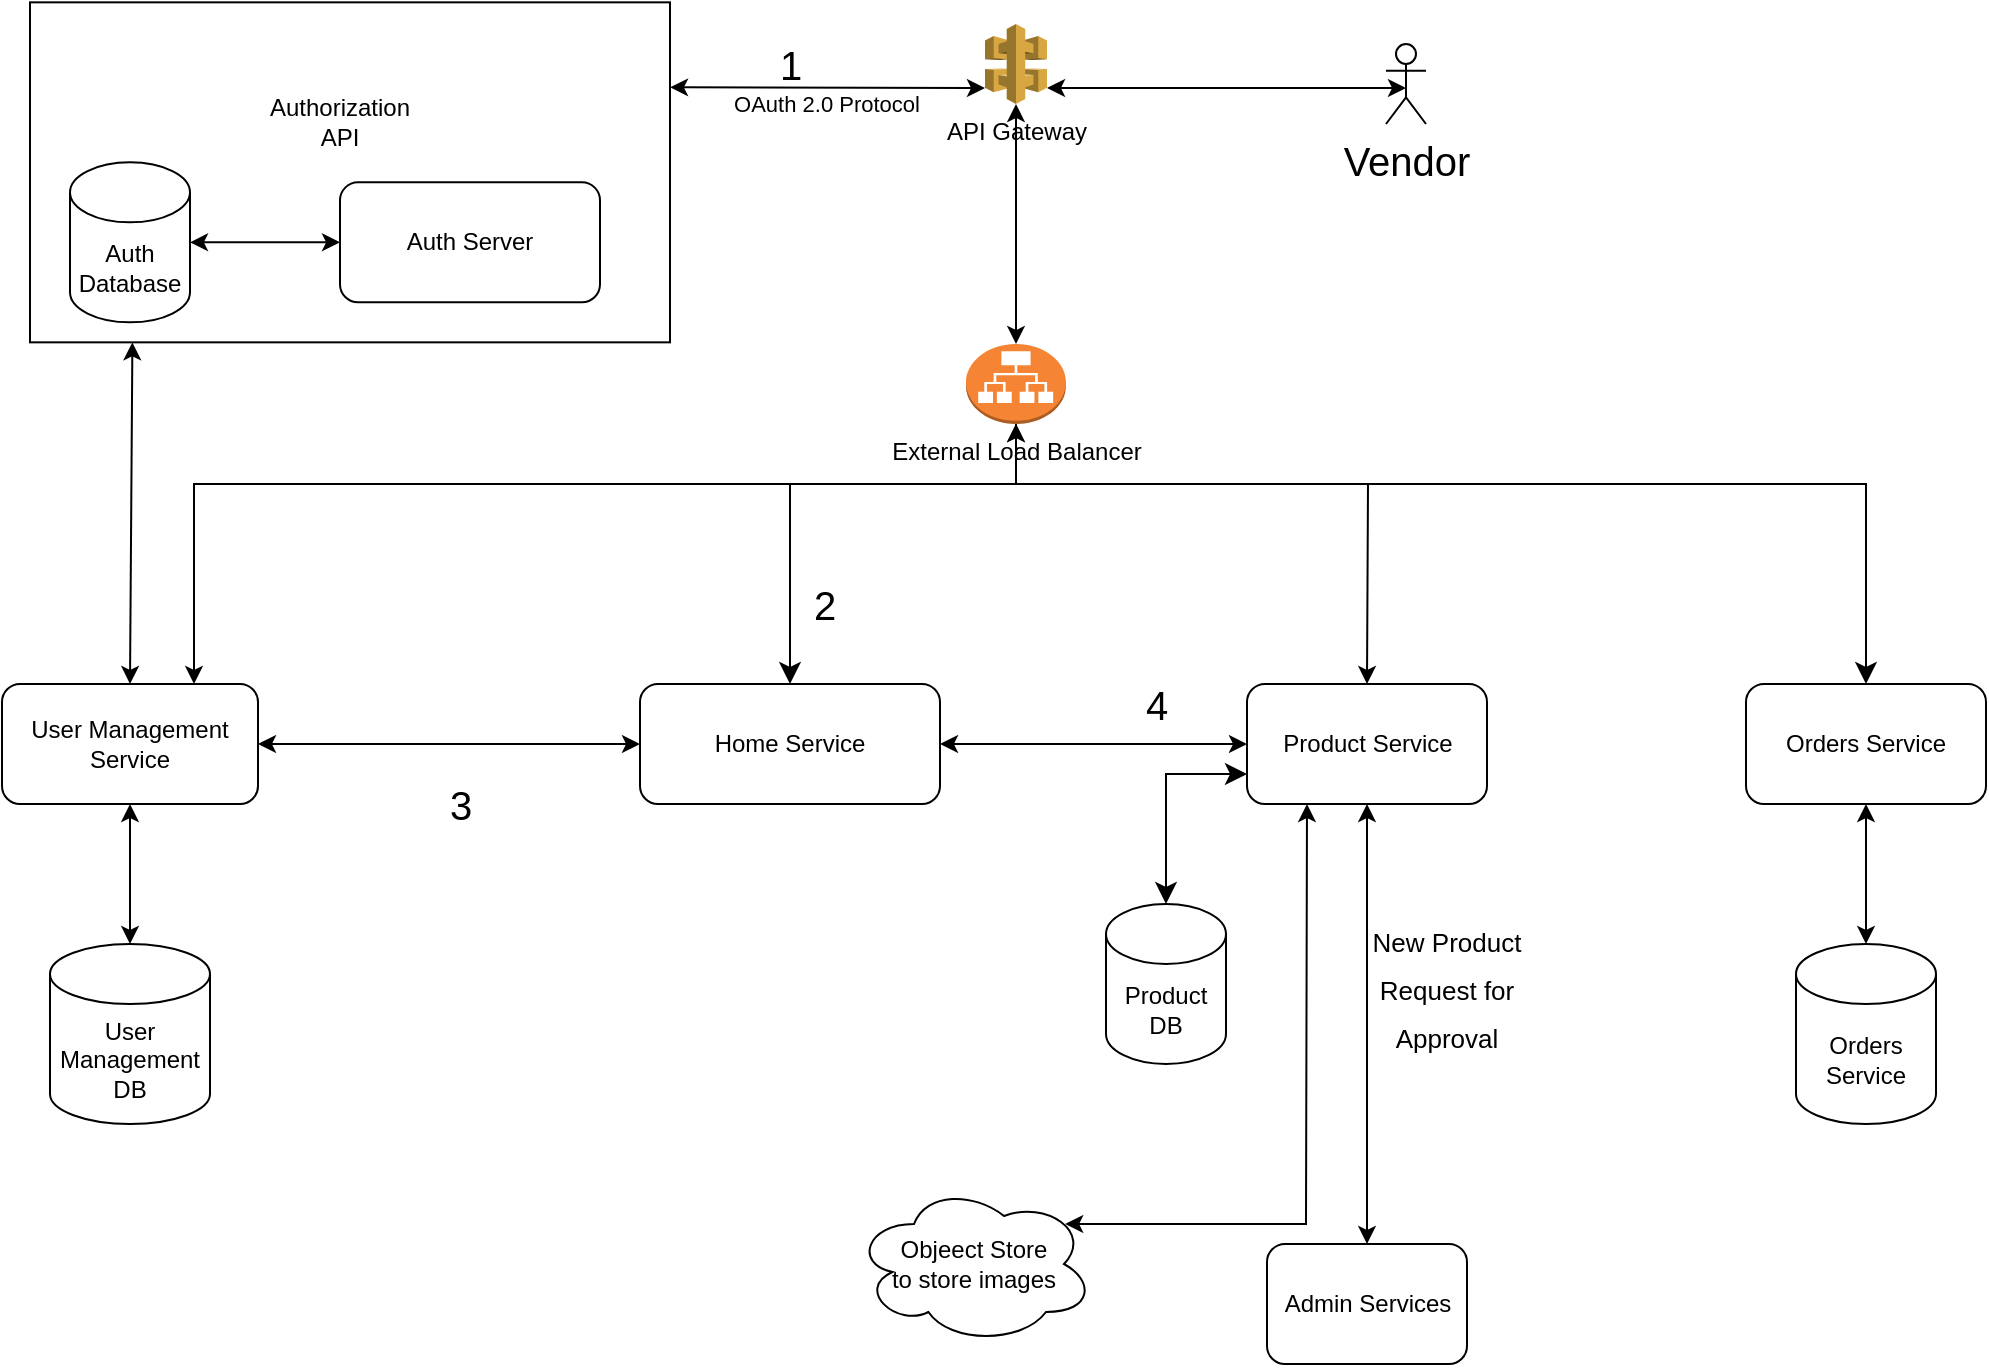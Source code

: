 <mxfile version="20.8.18" type="github">
  <diagram name="Page-1" id="ps08dPj5dGrnnc5y3g5E">
    <mxGraphModel dx="2190" dy="737" grid="1" gridSize="10" guides="1" tooltips="1" connect="1" arrows="1" fold="1" page="1" pageScale="1" pageWidth="827" pageHeight="1169" math="0" shadow="0">
      <root>
        <mxCell id="0" />
        <mxCell id="1" parent="0" />
        <mxCell id="uiOAnpISdboVVLNnuANx-1" value="" style="rounded=0;whiteSpace=wrap;html=1;points=[[0,0,0,0,0],[0,0.25,0,0,0],[0,0.5,0,0,0],[0,0.75,0,0,0],[0,1,0,0,0],[0.25,0,0,0,0],[0.25,1,0,0,0],[0.5,0,0,0,0],[0.5,1,0,0,0],[0.75,0,0,0,0],[0.75,1,0,0,0],[1,0,0,0,0],[1,0.25,0,0,0],[1,0.5,0,0,0],[1,0.75,0,0,0],[1,1,0,0,0]];" parent="1" vertex="1">
          <mxGeometry x="-238" y="149.17" width="320" height="170" as="geometry" />
        </mxCell>
        <mxCell id="uiOAnpISdboVVLNnuANx-3" value="External Load Balancer" style="outlineConnect=0;dashed=0;verticalLabelPosition=bottom;verticalAlign=top;align=center;html=1;shape=mxgraph.aws3.application_load_balancer;fillColor=#F58534;gradientColor=none;" parent="1" vertex="1">
          <mxGeometry x="230" y="320" width="50" height="40" as="geometry" />
        </mxCell>
        <mxCell id="uiOAnpISdboVVLNnuANx-4" value="" style="endArrow=classic;startArrow=classic;html=1;rounded=0;entryX=0.5;entryY=1;entryDx=0;entryDy=0;entryPerimeter=0;exitX=0.5;exitY=0;exitDx=0;exitDy=0;exitPerimeter=0;" parent="1" source="uiOAnpISdboVVLNnuANx-3" target="uiOAnpISdboVVLNnuANx-2" edge="1">
          <mxGeometry width="50" height="50" relative="1" as="geometry">
            <mxPoint x="302" y="320" as="sourcePoint" />
            <mxPoint x="352" y="270" as="targetPoint" />
          </mxGeometry>
        </mxCell>
        <mxCell id="uiOAnpISdboVVLNnuANx-8" value="User Management Service" style="rounded=1;whiteSpace=wrap;html=1;" parent="1" vertex="1">
          <mxGeometry x="-252" y="490" width="128" height="60" as="geometry" />
        </mxCell>
        <mxCell id="uiOAnpISdboVVLNnuANx-9" value="Product Service" style="rounded=1;whiteSpace=wrap;html=1;" parent="1" vertex="1">
          <mxGeometry x="370.5" y="490" width="120" height="60" as="geometry" />
        </mxCell>
        <mxCell id="uiOAnpISdboVVLNnuANx-11" value="Orders Service" style="rounded=1;whiteSpace=wrap;html=1;" parent="1" vertex="1">
          <mxGeometry x="620" y="490" width="120" height="60" as="geometry" />
        </mxCell>
        <mxCell id="uiOAnpISdboVVLNnuANx-25" value="User Management DB" style="shape=cylinder3;whiteSpace=wrap;html=1;boundedLbl=1;backgroundOutline=1;size=15;" parent="1" vertex="1">
          <mxGeometry x="-228" y="620" width="80" height="90" as="geometry" />
        </mxCell>
        <mxCell id="uiOAnpISdboVVLNnuANx-30" value="Auth Database" style="shape=cylinder3;whiteSpace=wrap;html=1;boundedLbl=1;backgroundOutline=1;size=15;" parent="1" vertex="1">
          <mxGeometry x="-218" y="229.17" width="60" height="80" as="geometry" />
        </mxCell>
        <mxCell id="uiOAnpISdboVVLNnuANx-31" value="" style="endArrow=classic;startArrow=classic;html=1;rounded=0;exitX=1;exitY=0.5;exitDx=0;exitDy=0;exitPerimeter=0;entryX=0;entryY=0.5;entryDx=0;entryDy=0;" parent="1" source="uiOAnpISdboVVLNnuANx-30" target="uiOAnpISdboVVLNnuANx-32" edge="1">
          <mxGeometry width="50" height="50" relative="1" as="geometry">
            <mxPoint x="652" y="279.17" as="sourcePoint" />
            <mxPoint x="702" y="229.17" as="targetPoint" />
            <Array as="points">
              <mxPoint x="-158" y="269.17" />
            </Array>
          </mxGeometry>
        </mxCell>
        <mxCell id="uiOAnpISdboVVLNnuANx-32" value="Auth Server" style="rounded=1;whiteSpace=wrap;html=1;" parent="1" vertex="1">
          <mxGeometry x="-83" y="239.17" width="130" height="60" as="geometry" />
        </mxCell>
        <mxCell id="uiOAnpISdboVVLNnuANx-34" value="Orders Service" style="shape=cylinder3;whiteSpace=wrap;html=1;boundedLbl=1;backgroundOutline=1;size=15;" parent="1" vertex="1">
          <mxGeometry x="645" y="620" width="70" height="90" as="geometry" />
        </mxCell>
        <mxCell id="uiOAnpISdboVVLNnuANx-35" value="" style="endArrow=classic;startArrow=classic;html=1;rounded=0;entryX=0.5;entryY=1;entryDx=0;entryDy=0;exitX=0.5;exitY=0;exitDx=0;exitDy=0;exitPerimeter=0;" parent="1" source="uiOAnpISdboVVLNnuANx-34" target="uiOAnpISdboVVLNnuANx-11" edge="1">
          <mxGeometry width="50" height="50" relative="1" as="geometry">
            <mxPoint x="610" y="500" as="sourcePoint" />
            <mxPoint x="660" y="450" as="targetPoint" />
          </mxGeometry>
        </mxCell>
        <mxCell id="uiOAnpISdboVVLNnuANx-36" value="" style="edgeStyle=segmentEdgeStyle;endArrow=classic;html=1;curved=0;rounded=0;endSize=8;startSize=8;sourcePerimeterSpacing=0;targetPerimeterSpacing=0;exitX=0.5;exitY=1;exitDx=0;exitDy=0;exitPerimeter=0;entryX=0.5;entryY=0;entryDx=0;entryDy=0;" parent="1" source="uiOAnpISdboVVLNnuANx-3" target="uiOAnpISdboVVLNnuANx-11" edge="1">
          <mxGeometry width="100" relative="1" as="geometry">
            <mxPoint x="947" y="260" as="sourcePoint" />
            <mxPoint x="1047" y="300" as="targetPoint" />
            <Array as="points">
              <mxPoint x="255" y="390" />
              <mxPoint x="680" y="390" />
            </Array>
          </mxGeometry>
        </mxCell>
        <mxCell id="uiOAnpISdboVVLNnuANx-37" value="" style="endArrow=classic;startArrow=classic;html=1;rounded=0;entryX=0.5;entryY=1;entryDx=0;entryDy=0;entryPerimeter=0;exitX=0.5;exitY=0;exitDx=0;exitDy=0;" parent="1" source="uiOAnpISdboVVLNnuANx-9" target="uiOAnpISdboVVLNnuANx-3" edge="1">
          <mxGeometry width="50" height="50" relative="1" as="geometry">
            <mxPoint x="467" y="490" as="sourcePoint" />
            <mxPoint x="517" y="440" as="targetPoint" />
            <Array as="points">
              <mxPoint x="431" y="390" />
              <mxPoint x="255" y="390" />
            </Array>
          </mxGeometry>
        </mxCell>
        <mxCell id="uiOAnpISdboVVLNnuANx-41" value="" style="endArrow=classic;startArrow=classic;html=1;rounded=0;exitX=0.5;exitY=0;exitDx=0;exitDy=0;exitPerimeter=0;entryX=0.5;entryY=1;entryDx=0;entryDy=0;" parent="1" source="uiOAnpISdboVVLNnuANx-25" target="uiOAnpISdboVVLNnuANx-8" edge="1">
          <mxGeometry width="50" height="50" relative="1" as="geometry">
            <mxPoint x="732" y="530" as="sourcePoint" />
            <mxPoint x="782" y="480" as="targetPoint" />
          </mxGeometry>
        </mxCell>
        <mxCell id="uiOAnpISdboVVLNnuANx-45" value="Authorization API" style="text;html=1;strokeColor=none;fillColor=none;align=center;verticalAlign=middle;whiteSpace=wrap;rounded=0;" parent="1" vertex="1">
          <mxGeometry x="-113" y="194.17" width="60" height="30" as="geometry" />
        </mxCell>
        <mxCell id="uiOAnpISdboVVLNnuANx-46" value="Product DB" style="shape=cylinder3;whiteSpace=wrap;html=1;boundedLbl=1;backgroundOutline=1;size=15;" parent="1" vertex="1">
          <mxGeometry x="300" y="600" width="60" height="80" as="geometry" />
        </mxCell>
        <mxCell id="uiOAnpISdboVVLNnuANx-47" value="" style="edgeStyle=none;orthogonalLoop=1;jettySize=auto;html=1;endArrow=classic;startArrow=classic;endSize=8;startSize=8;rounded=0;entryX=0;entryY=0.75;entryDx=0;entryDy=0;exitX=0.5;exitY=0;exitDx=0;exitDy=0;exitPerimeter=0;" parent="1" source="uiOAnpISdboVVLNnuANx-46" target="uiOAnpISdboVVLNnuANx-9" edge="1">
          <mxGeometry width="100" relative="1" as="geometry">
            <mxPoint x="497" y="970" as="sourcePoint" />
            <mxPoint x="597" y="970" as="targetPoint" />
            <Array as="points">
              <mxPoint x="330" y="535" />
            </Array>
          </mxGeometry>
        </mxCell>
        <mxCell id="uiOAnpISdboVVLNnuANx-49" style="edgeStyle=orthogonalEdgeStyle;rounded=0;orthogonalLoop=1;jettySize=auto;html=1;exitX=0.5;exitY=1;exitDx=0;exitDy=0;exitPerimeter=0;" parent="1" source="uiOAnpISdboVVLNnuANx-1" target="uiOAnpISdboVVLNnuANx-1" edge="1">
          <mxGeometry relative="1" as="geometry" />
        </mxCell>
        <mxCell id="uiOAnpISdboVVLNnuANx-50" value="Home Service" style="rounded=1;whiteSpace=wrap;html=1;" parent="1" vertex="1">
          <mxGeometry x="67" y="490" width="150" height="60" as="geometry" />
        </mxCell>
        <mxCell id="uiOAnpISdboVVLNnuANx-51" value="" style="endArrow=classic;startArrow=classic;html=1;rounded=0;exitX=1;exitY=0.5;exitDx=0;exitDy=0;entryX=0;entryY=0.5;entryDx=0;entryDy=0;" parent="1" source="uiOAnpISdboVVLNnuANx-50" target="uiOAnpISdboVVLNnuANx-9" edge="1">
          <mxGeometry width="50" height="50" relative="1" as="geometry">
            <mxPoint x="407" y="590" as="sourcePoint" />
            <mxPoint x="457" y="540" as="targetPoint" />
          </mxGeometry>
        </mxCell>
        <mxCell id="uiOAnpISdboVVLNnuANx-52" value="2" style="text;html=1;align=center;verticalAlign=middle;resizable=0;points=[];autosize=1;strokeColor=none;fillColor=none;strokeWidth=1;fontSize=20;" parent="1" vertex="1">
          <mxGeometry x="144" y="430" width="30" height="40" as="geometry" />
        </mxCell>
        <mxCell id="uiOAnpISdboVVLNnuANx-53" value="3" style="text;html=1;align=center;verticalAlign=middle;resizable=0;points=[];autosize=1;strokeColor=none;fillColor=none;strokeWidth=1;fontSize=20;" parent="1" vertex="1">
          <mxGeometry x="-38" y="530" width="30" height="40" as="geometry" />
        </mxCell>
        <mxCell id="uiOAnpISdboVVLNnuANx-55" value="4" style="text;html=1;align=center;verticalAlign=middle;resizable=0;points=[];autosize=1;strokeColor=none;fillColor=none;strokeWidth=1;fontSize=20;" parent="1" vertex="1">
          <mxGeometry x="310" y="480" width="30" height="40" as="geometry" />
        </mxCell>
        <mxCell id="uiOAnpISdboVVLNnuANx-59" value="Vendor" style="shape=umlActor;verticalLabelPosition=bottom;verticalAlign=top;html=1;outlineConnect=0;strokeWidth=1;fontSize=20;" parent="1" vertex="1">
          <mxGeometry x="440" y="170" width="20" height="40" as="geometry" />
        </mxCell>
        <mxCell id="uiOAnpISdboVVLNnuANx-61" value="" style="endArrow=classic;startArrow=classic;html=1;rounded=0;fontSize=20;exitX=1;exitY=0.5;exitDx=0;exitDy=0;entryX=0;entryY=0.5;entryDx=0;entryDy=0;" parent="1" source="uiOAnpISdboVVLNnuANx-8" target="uiOAnpISdboVVLNnuANx-50" edge="1">
          <mxGeometry width="50" height="50" relative="1" as="geometry">
            <mxPoint x="472" y="550" as="sourcePoint" />
            <mxPoint x="-78" y="520" as="targetPoint" />
          </mxGeometry>
        </mxCell>
        <mxCell id="uiOAnpISdboVVLNnuANx-62" value="" style="endArrow=classic;startArrow=classic;html=1;rounded=0;fontSize=20;exitX=0.75;exitY=0;exitDx=0;exitDy=0;entryX=0.5;entryY=1;entryDx=0;entryDy=0;entryPerimeter=0;" parent="1" source="uiOAnpISdboVVLNnuANx-8" target="uiOAnpISdboVVLNnuANx-3" edge="1">
          <mxGeometry width="50" height="50" relative="1" as="geometry">
            <mxPoint x="407" y="550" as="sourcePoint" />
            <mxPoint x="457" y="500" as="targetPoint" />
            <Array as="points">
              <mxPoint x="-156" y="390" />
              <mxPoint x="255" y="390" />
            </Array>
          </mxGeometry>
        </mxCell>
        <mxCell id="uiOAnpISdboVVLNnuANx-63" value="" style="edgeStyle=segmentEdgeStyle;endArrow=classic;html=1;curved=0;rounded=0;endSize=8;startSize=8;sourcePerimeterSpacing=0;targetPerimeterSpacing=0;fontSize=20;exitX=0.5;exitY=1;exitDx=0;exitDy=0;exitPerimeter=0;entryX=0.5;entryY=0;entryDx=0;entryDy=0;" parent="1" source="uiOAnpISdboVVLNnuANx-3" target="uiOAnpISdboVVLNnuANx-50" edge="1">
          <mxGeometry width="100" relative="1" as="geometry">
            <mxPoint x="-353" y="760" as="sourcePoint" />
            <mxPoint x="-253" y="800" as="targetPoint" />
            <Array as="points">
              <mxPoint x="255" y="390" />
              <mxPoint x="142" y="390" />
            </Array>
          </mxGeometry>
        </mxCell>
        <mxCell id="uiOAnpISdboVVLNnuANx-68" value="Objeect Store&lt;br&gt;to store images" style="ellipse;shape=cloud;whiteSpace=wrap;html=1;" parent="1" vertex="1">
          <mxGeometry x="174" y="740" width="120" height="80" as="geometry" />
        </mxCell>
        <mxCell id="uiOAnpISdboVVLNnuANx-69" value="" style="endArrow=classic;startArrow=classic;html=1;rounded=0;entryX=0.25;entryY=1;entryDx=0;entryDy=0;exitX=0.88;exitY=0.25;exitDx=0;exitDy=0;exitPerimeter=0;" parent="1" source="uiOAnpISdboVVLNnuANx-68" target="uiOAnpISdboVVLNnuANx-9" edge="1">
          <mxGeometry width="50" height="50" relative="1" as="geometry">
            <mxPoint x="320" y="530" as="sourcePoint" />
            <mxPoint x="370" y="480" as="targetPoint" />
            <Array as="points">
              <mxPoint x="400" y="760" />
            </Array>
          </mxGeometry>
        </mxCell>
        <mxCell id="uiOAnpISdboVVLNnuANx-75" value="Admin Services" style="rounded=1;whiteSpace=wrap;html=1;" parent="1" vertex="1">
          <mxGeometry x="380.5" y="770" width="100" height="60" as="geometry" />
        </mxCell>
        <mxCell id="uiOAnpISdboVVLNnuANx-77" value="" style="endArrow=classic;startArrow=classic;html=1;rounded=0;exitX=0.5;exitY=0;exitDx=0;exitDy=0;entryX=0.16;entryY=1;entryDx=0;entryDy=0;entryPerimeter=0;" parent="1" source="uiOAnpISdboVVLNnuANx-8" target="uiOAnpISdboVVLNnuANx-1" edge="1">
          <mxGeometry width="50" height="50" relative="1" as="geometry">
            <mxPoint x="160" y="540" as="sourcePoint" />
            <mxPoint x="210" y="490" as="targetPoint" />
          </mxGeometry>
        </mxCell>
        <mxCell id="uiOAnpISdboVVLNnuANx-2" value="API Gateway" style="outlineConnect=0;dashed=0;verticalLabelPosition=bottom;verticalAlign=top;align=center;html=1;shape=mxgraph.aws3.api_gateway;fillColor=#D9A741;gradientColor=none;" parent="1" vertex="1">
          <mxGeometry x="239.5" y="160" width="31" height="40" as="geometry" />
        </mxCell>
        <mxCell id="uiOAnpISdboVVLNnuANx-79" value="" style="endArrow=classic;startArrow=classic;html=1;rounded=0;entryX=1;entryY=0.8;entryDx=0;entryDy=0;entryPerimeter=0;" parent="1" target="uiOAnpISdboVVLNnuANx-2" edge="1">
          <mxGeometry width="50" height="50" relative="1" as="geometry">
            <mxPoint x="450" y="192" as="sourcePoint" />
            <mxPoint x="240" y="163" as="targetPoint" />
          </mxGeometry>
        </mxCell>
        <mxCell id="uiOAnpISdboVVLNnuANx-80" value="OAuth 2.0 Protocol" style="endArrow=classic;startArrow=classic;html=1;rounded=0;entryX=0;entryY=0.8;entryDx=0;entryDy=0;entryPerimeter=0;exitX=1;exitY=0.25;exitDx=0;exitDy=0;exitPerimeter=0;" parent="1" source="uiOAnpISdboVVLNnuANx-1" target="uiOAnpISdboVVLNnuANx-2" edge="1">
          <mxGeometry x="-0.009" y="-8" width="50" height="50" relative="1" as="geometry">
            <mxPoint x="160" y="540" as="sourcePoint" />
            <mxPoint x="210" y="490" as="targetPoint" />
            <mxPoint as="offset" />
          </mxGeometry>
        </mxCell>
        <mxCell id="uiOAnpISdboVVLNnuANx-81" value="1" style="text;html=1;align=center;verticalAlign=middle;resizable=0;points=[];autosize=1;strokeColor=none;fillColor=none;fontSize=20;" parent="1" vertex="1">
          <mxGeometry x="127" y="160" width="30" height="40" as="geometry" />
        </mxCell>
        <mxCell id="uiOAnpISdboVVLNnuANx-83" value="&lt;font style=&quot;font-size: 13px;&quot;&gt;New Product &lt;br&gt;Request for &lt;br&gt;Approval&lt;/font&gt;" style="endArrow=classic;startArrow=classic;html=1;rounded=0;fontSize=20;entryX=0.5;entryY=1;entryDx=0;entryDy=0;exitX=0.5;exitY=0;exitDx=0;exitDy=0;" parent="1" source="uiOAnpISdboVVLNnuANx-75" target="uiOAnpISdboVVLNnuANx-9" edge="1">
          <mxGeometry x="0.182" y="-39" width="50" height="50" relative="1" as="geometry">
            <mxPoint x="140" y="560" as="sourcePoint" />
            <mxPoint x="190" y="510" as="targetPoint" />
            <mxPoint as="offset" />
          </mxGeometry>
        </mxCell>
      </root>
    </mxGraphModel>
  </diagram>
</mxfile>
